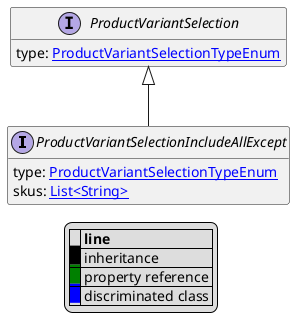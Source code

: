 @startuml

hide empty fields
hide empty methods
legend
|= |= line |
|<back:black>   </back>| inheritance |
|<back:green>   </back>| property reference |
|<back:blue>   </back>| discriminated class |
endlegend
interface ProductVariantSelectionIncludeAllExcept [[ProductVariantSelectionIncludeAllExcept.svg]] extends ProductVariantSelection {
    type: [[ProductVariantSelectionTypeEnum.svg ProductVariantSelectionTypeEnum]]
    skus: [[String.svg List<String>]]
}
interface ProductVariantSelection [[ProductVariantSelection.svg]]  {
    type: [[ProductVariantSelectionTypeEnum.svg ProductVariantSelectionTypeEnum]]
}





@enduml
